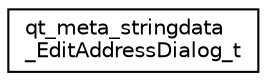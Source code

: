 digraph "Graphical Class Hierarchy"
{
 // LATEX_PDF_SIZE
  edge [fontname="Helvetica",fontsize="10",labelfontname="Helvetica",labelfontsize="10"];
  node [fontname="Helvetica",fontsize="10",shape=record];
  rankdir="LR";
  Node0 [label="qt_meta_stringdata\l_EditAddressDialog_t",height=0.2,width=0.4,color="black", fillcolor="white", style="filled",URL="$structqt__meta__stringdata___edit_address_dialog__t.html",tooltip=" "];
}
